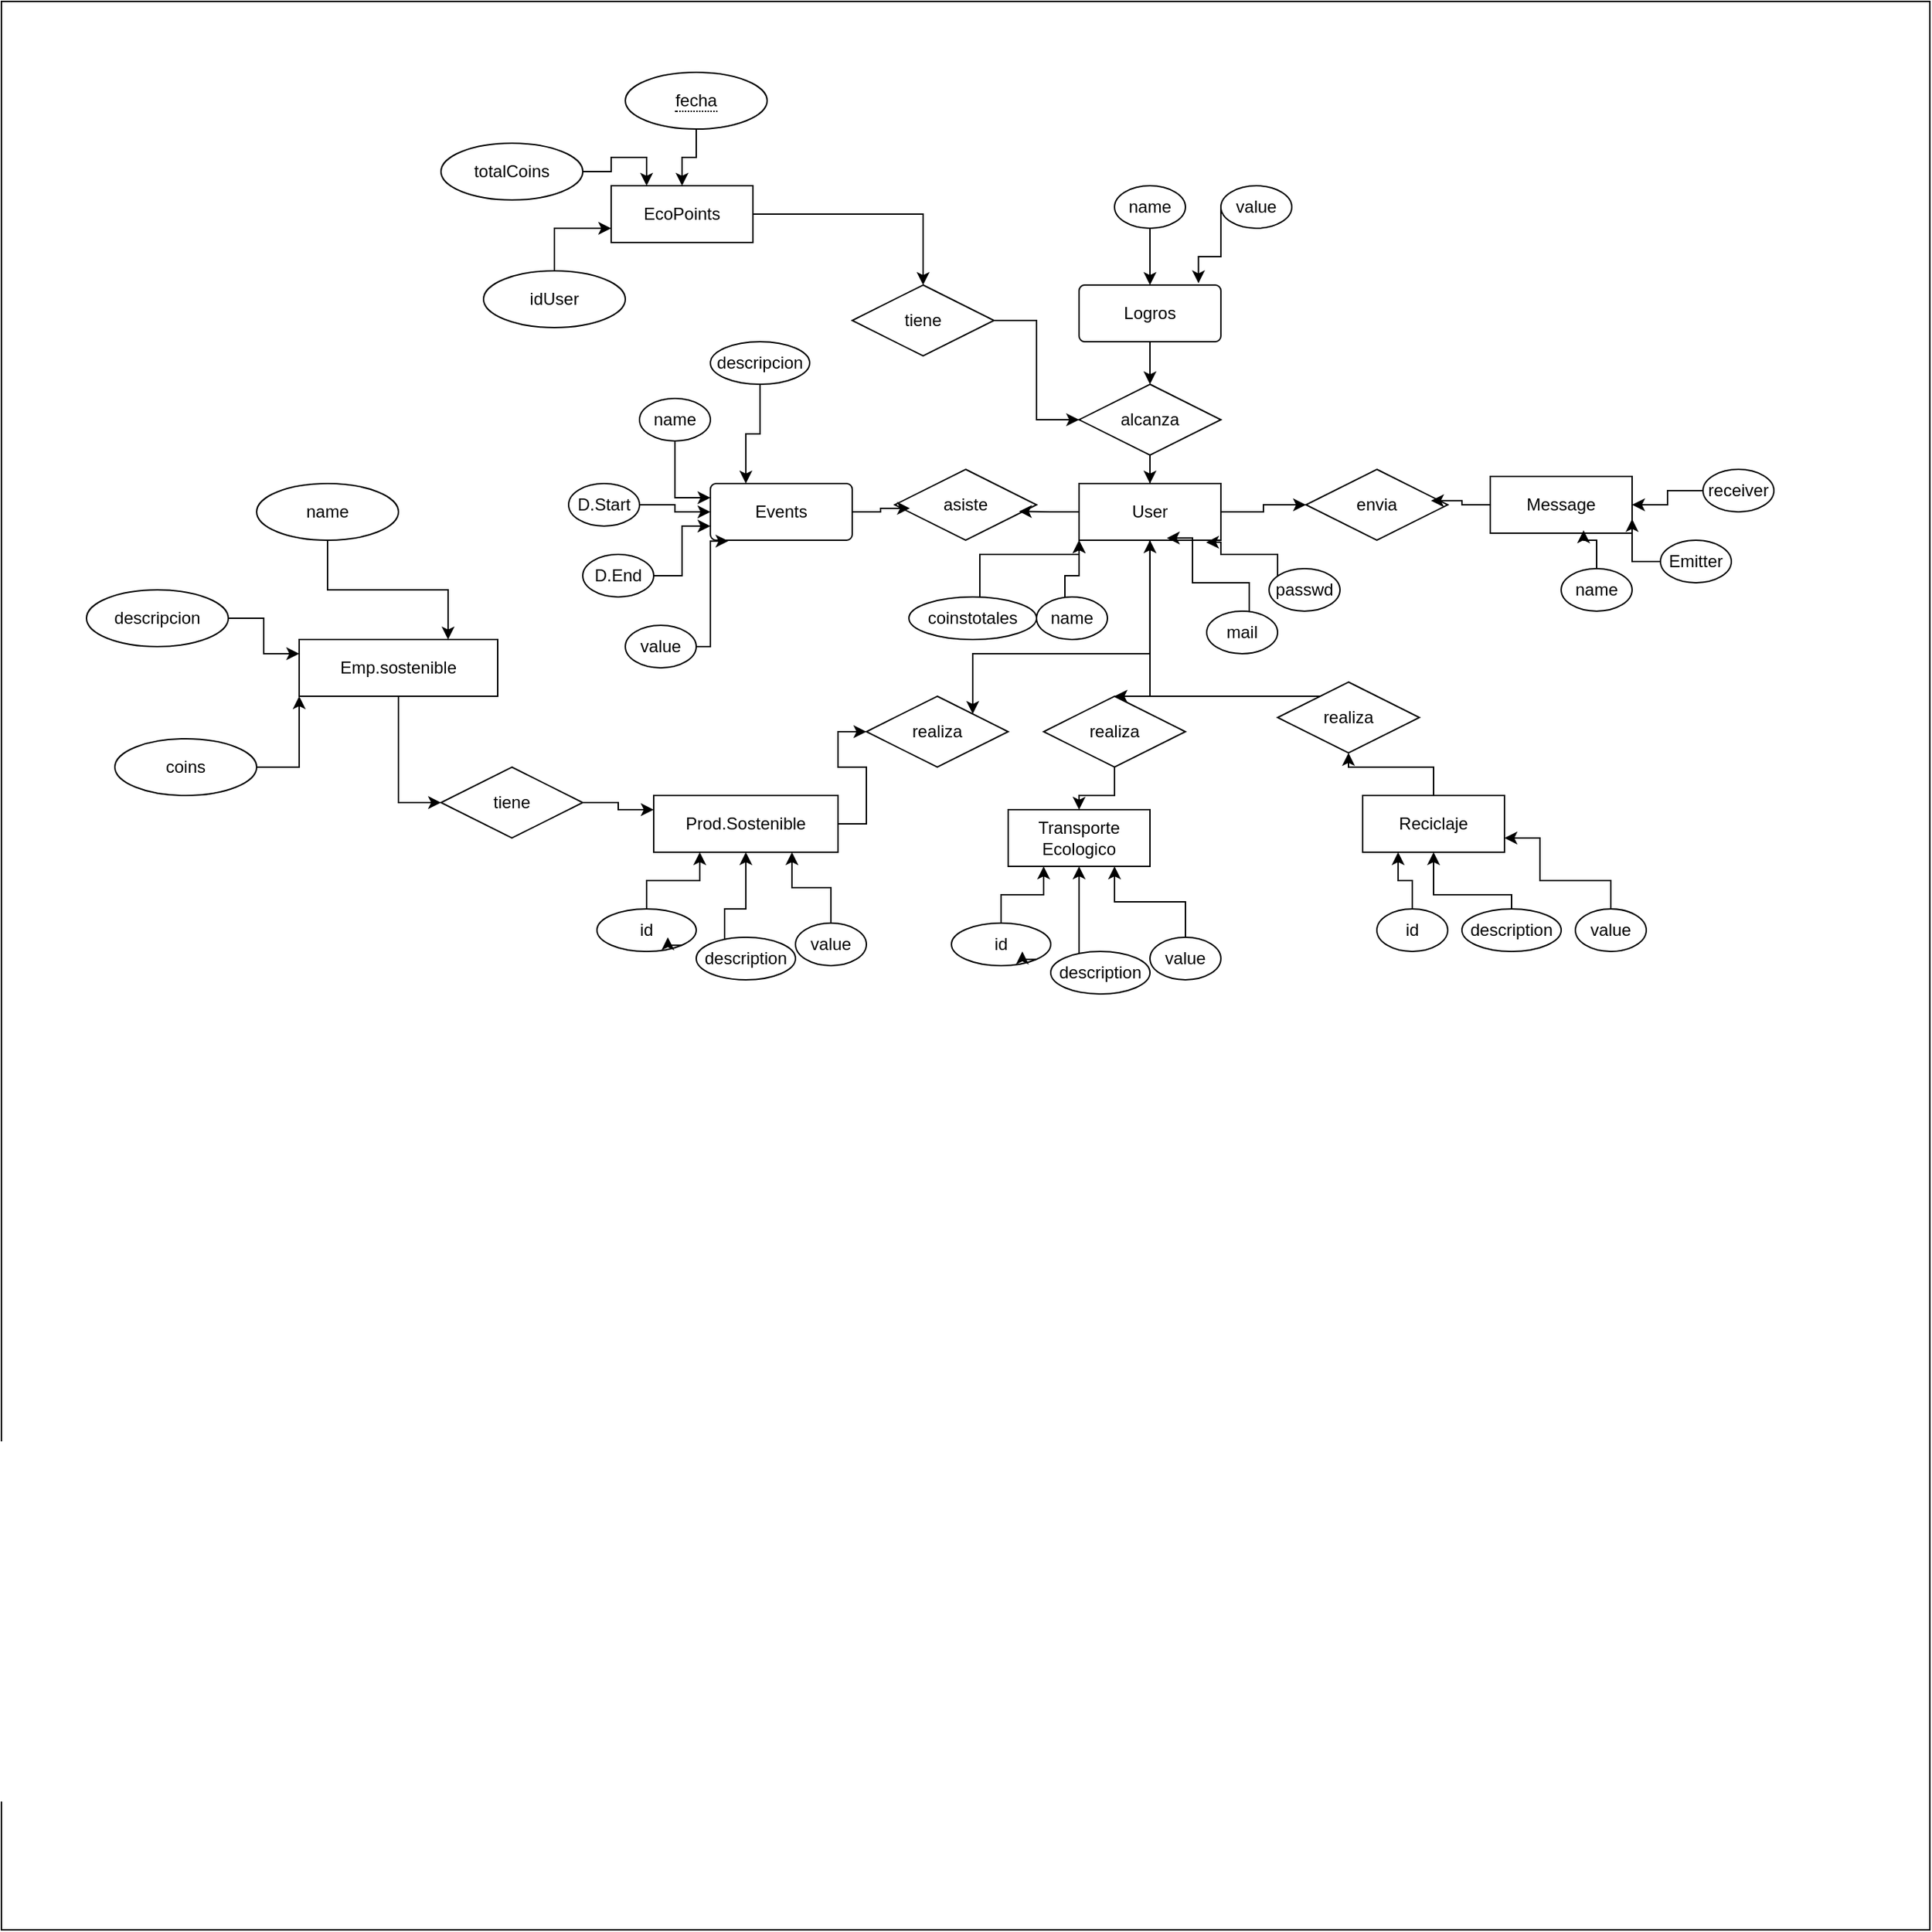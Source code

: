 <mxfile version="22.1.4" type="google">
  <diagram name="Página-1" id="Z2mr7Ci6n4IcWbT13MPy">
    <mxGraphModel dx="2263" dy="1936" grid="1" gridSize="10" guides="1" tooltips="1" connect="1" arrows="1" fold="1" page="1" pageScale="1" pageWidth="827" pageHeight="1169" math="0" shadow="0">
      <root>
        <mxCell id="0" />
        <mxCell id="1" parent="0" />
        <mxCell id="k22XYNDusTD4wnjhvE66-1" value="" style="whiteSpace=wrap;html=1;aspect=fixed;" vertex="1" parent="1">
          <mxGeometry x="-530" y="-140" width="1360" height="1360" as="geometry" />
        </mxCell>
        <mxCell id="k22XYNDusTD4wnjhvE66-38" style="edgeStyle=orthogonalEdgeStyle;rounded=0;orthogonalLoop=1;jettySize=auto;html=1;" edge="1" parent="1" source="k22XYNDusTD4wnjhvE66-3" target="k22XYNDusTD4wnjhvE66-36">
          <mxGeometry relative="1" as="geometry" />
        </mxCell>
        <mxCell id="k22XYNDusTD4wnjhvE66-125" style="edgeStyle=orthogonalEdgeStyle;rounded=0;orthogonalLoop=1;jettySize=auto;html=1;entryX=1;entryY=0;entryDx=0;entryDy=0;exitX=0.499;exitY=1;exitDx=0;exitDy=0;exitPerimeter=0;" edge="1" parent="1" source="k22XYNDusTD4wnjhvE66-3" target="k22XYNDusTD4wnjhvE66-121">
          <mxGeometry relative="1" as="geometry">
            <Array as="points">
              <mxPoint x="280" y="320" />
              <mxPoint x="155" y="320" />
            </Array>
          </mxGeometry>
        </mxCell>
        <mxCell id="k22XYNDusTD4wnjhvE66-126" style="edgeStyle=orthogonalEdgeStyle;rounded=0;orthogonalLoop=1;jettySize=auto;html=1;entryX=0.5;entryY=0;entryDx=0;entryDy=0;" edge="1" parent="1" source="k22XYNDusTD4wnjhvE66-3" target="k22XYNDusTD4wnjhvE66-122">
          <mxGeometry relative="1" as="geometry">
            <Array as="points">
              <mxPoint x="280" y="350" />
            </Array>
          </mxGeometry>
        </mxCell>
        <mxCell id="k22XYNDusTD4wnjhvE66-3" value="User&lt;br&gt;" style="whiteSpace=wrap;html=1;align=center;" vertex="1" parent="1">
          <mxGeometry x="230" y="200" width="100" height="40" as="geometry" />
        </mxCell>
        <mxCell id="k22XYNDusTD4wnjhvE66-7" style="edgeStyle=orthogonalEdgeStyle;rounded=0;orthogonalLoop=1;jettySize=auto;html=1;" edge="1" parent="1" source="k22XYNDusTD4wnjhvE66-4" target="k22XYNDusTD4wnjhvE66-3">
          <mxGeometry relative="1" as="geometry">
            <Array as="points">
              <mxPoint x="220" y="265" />
              <mxPoint x="230" y="265" />
            </Array>
          </mxGeometry>
        </mxCell>
        <mxCell id="k22XYNDusTD4wnjhvE66-4" value="name" style="ellipse;whiteSpace=wrap;html=1;align=center;" vertex="1" parent="1">
          <mxGeometry x="200" y="280" width="50" height="30" as="geometry" />
        </mxCell>
        <mxCell id="k22XYNDusTD4wnjhvE66-5" value="mail" style="ellipse;whiteSpace=wrap;html=1;align=center;" vertex="1" parent="1">
          <mxGeometry x="320" y="290" width="50" height="30" as="geometry" />
        </mxCell>
        <mxCell id="k22XYNDusTD4wnjhvE66-6" style="edgeStyle=orthogonalEdgeStyle;rounded=0;orthogonalLoop=1;jettySize=auto;html=1;entryX=0.619;entryY=0.961;entryDx=0;entryDy=0;entryPerimeter=0;" edge="1" parent="1" source="k22XYNDusTD4wnjhvE66-5" target="k22XYNDusTD4wnjhvE66-3">
          <mxGeometry relative="1" as="geometry">
            <Array as="points">
              <mxPoint x="350" y="270" />
              <mxPoint x="310" y="270" />
              <mxPoint x="310" y="238" />
            </Array>
          </mxGeometry>
        </mxCell>
        <mxCell id="k22XYNDusTD4wnjhvE66-9" style="edgeStyle=orthogonalEdgeStyle;rounded=0;orthogonalLoop=1;jettySize=auto;html=1;entryX=0.896;entryY=1.036;entryDx=0;entryDy=0;entryPerimeter=0;" edge="1" parent="1" source="k22XYNDusTD4wnjhvE66-8" target="k22XYNDusTD4wnjhvE66-3">
          <mxGeometry relative="1" as="geometry">
            <Array as="points">
              <mxPoint x="370" y="250" />
              <mxPoint x="330" y="250" />
              <mxPoint x="330" y="241" />
            </Array>
          </mxGeometry>
        </mxCell>
        <mxCell id="k22XYNDusTD4wnjhvE66-8" value="passwd" style="ellipse;whiteSpace=wrap;html=1;align=center;" vertex="1" parent="1">
          <mxGeometry x="364" y="260" width="50" height="30" as="geometry" />
        </mxCell>
        <mxCell id="k22XYNDusTD4wnjhvE66-14" style="edgeStyle=orthogonalEdgeStyle;rounded=0;orthogonalLoop=1;jettySize=auto;html=1;" edge="1" parent="1" source="k22XYNDusTD4wnjhvE66-10" target="k22XYNDusTD4wnjhvE66-12">
          <mxGeometry relative="1" as="geometry" />
        </mxCell>
        <mxCell id="k22XYNDusTD4wnjhvE66-10" value="Logros" style="rounded=1;arcSize=10;whiteSpace=wrap;html=1;align=center;" vertex="1" parent="1">
          <mxGeometry x="230" y="60" width="100" height="40" as="geometry" />
        </mxCell>
        <mxCell id="k22XYNDusTD4wnjhvE66-13" style="edgeStyle=orthogonalEdgeStyle;rounded=0;orthogonalLoop=1;jettySize=auto;html=1;" edge="1" parent="1" source="k22XYNDusTD4wnjhvE66-12" target="k22XYNDusTD4wnjhvE66-3">
          <mxGeometry relative="1" as="geometry" />
        </mxCell>
        <mxCell id="k22XYNDusTD4wnjhvE66-12" value="alcanza" style="shape=rhombus;perimeter=rhombusPerimeter;whiteSpace=wrap;html=1;align=center;" vertex="1" parent="1">
          <mxGeometry x="230" y="130" width="100" height="50" as="geometry" />
        </mxCell>
        <mxCell id="k22XYNDusTD4wnjhvE66-19" style="edgeStyle=orthogonalEdgeStyle;rounded=0;orthogonalLoop=1;jettySize=auto;html=1;" edge="1" parent="1" source="k22XYNDusTD4wnjhvE66-15" target="k22XYNDusTD4wnjhvE66-10">
          <mxGeometry relative="1" as="geometry" />
        </mxCell>
        <mxCell id="k22XYNDusTD4wnjhvE66-15" value="name" style="ellipse;whiteSpace=wrap;html=1;align=center;" vertex="1" parent="1">
          <mxGeometry x="255" y="-10" width="50" height="30" as="geometry" />
        </mxCell>
        <mxCell id="k22XYNDusTD4wnjhvE66-17" value="value" style="ellipse;whiteSpace=wrap;html=1;align=center;" vertex="1" parent="1">
          <mxGeometry x="330" y="-10" width="50" height="30" as="geometry" />
        </mxCell>
        <mxCell id="k22XYNDusTD4wnjhvE66-18" style="edgeStyle=orthogonalEdgeStyle;rounded=0;orthogonalLoop=1;jettySize=auto;html=1;entryX=0.842;entryY=-0.031;entryDx=0;entryDy=0;entryPerimeter=0;" edge="1" parent="1" source="k22XYNDusTD4wnjhvE66-17" target="k22XYNDusTD4wnjhvE66-10">
          <mxGeometry relative="1" as="geometry">
            <Array as="points">
              <mxPoint x="330" y="40" />
              <mxPoint x="314" y="40" />
            </Array>
          </mxGeometry>
        </mxCell>
        <mxCell id="k22XYNDusTD4wnjhvE66-20" value="Events" style="rounded=1;arcSize=10;whiteSpace=wrap;html=1;align=center;" vertex="1" parent="1">
          <mxGeometry x="-30" y="200" width="100" height="40" as="geometry" />
        </mxCell>
        <mxCell id="k22XYNDusTD4wnjhvE66-21" value="asiste" style="shape=rhombus;perimeter=rhombusPerimeter;whiteSpace=wrap;html=1;align=center;" vertex="1" parent="1">
          <mxGeometry x="100" y="190" width="100" height="50" as="geometry" />
        </mxCell>
        <mxCell id="k22XYNDusTD4wnjhvE66-22" style="edgeStyle=orthogonalEdgeStyle;rounded=0;orthogonalLoop=1;jettySize=auto;html=1;entryX=0.107;entryY=0.549;entryDx=0;entryDy=0;entryPerimeter=0;" edge="1" parent="1" source="k22XYNDusTD4wnjhvE66-20" target="k22XYNDusTD4wnjhvE66-21">
          <mxGeometry relative="1" as="geometry" />
        </mxCell>
        <mxCell id="k22XYNDusTD4wnjhvE66-23" style="edgeStyle=orthogonalEdgeStyle;rounded=0;orthogonalLoop=1;jettySize=auto;html=1;entryX=0.876;entryY=0.593;entryDx=0;entryDy=0;entryPerimeter=0;" edge="1" parent="1" source="k22XYNDusTD4wnjhvE66-3" target="k22XYNDusTD4wnjhvE66-21">
          <mxGeometry relative="1" as="geometry" />
        </mxCell>
        <mxCell id="k22XYNDusTD4wnjhvE66-26" style="edgeStyle=orthogonalEdgeStyle;rounded=0;orthogonalLoop=1;jettySize=auto;html=1;entryX=0;entryY=0.25;entryDx=0;entryDy=0;" edge="1" parent="1" source="k22XYNDusTD4wnjhvE66-24" target="k22XYNDusTD4wnjhvE66-20">
          <mxGeometry relative="1" as="geometry" />
        </mxCell>
        <mxCell id="k22XYNDusTD4wnjhvE66-24" value="name" style="ellipse;whiteSpace=wrap;html=1;align=center;" vertex="1" parent="1">
          <mxGeometry x="-80" y="140" width="50" height="30" as="geometry" />
        </mxCell>
        <mxCell id="k22XYNDusTD4wnjhvE66-27" style="edgeStyle=orthogonalEdgeStyle;rounded=0;orthogonalLoop=1;jettySize=auto;html=1;" edge="1" parent="1" source="k22XYNDusTD4wnjhvE66-25" target="k22XYNDusTD4wnjhvE66-20">
          <mxGeometry relative="1" as="geometry" />
        </mxCell>
        <mxCell id="k22XYNDusTD4wnjhvE66-25" value="D.Start" style="ellipse;whiteSpace=wrap;html=1;align=center;" vertex="1" parent="1">
          <mxGeometry x="-130" y="200" width="50" height="30" as="geometry" />
        </mxCell>
        <mxCell id="k22XYNDusTD4wnjhvE66-29" style="edgeStyle=orthogonalEdgeStyle;rounded=0;orthogonalLoop=1;jettySize=auto;html=1;entryX=0;entryY=0.75;entryDx=0;entryDy=0;" edge="1" parent="1" source="k22XYNDusTD4wnjhvE66-28" target="k22XYNDusTD4wnjhvE66-20">
          <mxGeometry relative="1" as="geometry" />
        </mxCell>
        <mxCell id="k22XYNDusTD4wnjhvE66-28" value="D.End" style="ellipse;whiteSpace=wrap;html=1;align=center;" vertex="1" parent="1">
          <mxGeometry x="-120" y="250" width="50" height="30" as="geometry" />
        </mxCell>
        <mxCell id="k22XYNDusTD4wnjhvE66-30" value="value" style="ellipse;whiteSpace=wrap;html=1;align=center;" vertex="1" parent="1">
          <mxGeometry x="-90" y="300" width="50" height="30" as="geometry" />
        </mxCell>
        <mxCell id="k22XYNDusTD4wnjhvE66-31" style="edgeStyle=orthogonalEdgeStyle;rounded=0;orthogonalLoop=1;jettySize=auto;html=1;entryX=0.127;entryY=1.014;entryDx=0;entryDy=0;entryPerimeter=0;" edge="1" parent="1" source="k22XYNDusTD4wnjhvE66-30" target="k22XYNDusTD4wnjhvE66-20">
          <mxGeometry relative="1" as="geometry">
            <Array as="points">
              <mxPoint x="-30" y="315" />
              <mxPoint x="-30" y="241" />
            </Array>
          </mxGeometry>
        </mxCell>
        <mxCell id="k22XYNDusTD4wnjhvE66-33" style="edgeStyle=orthogonalEdgeStyle;rounded=0;orthogonalLoop=1;jettySize=auto;html=1;entryX=0.25;entryY=0;entryDx=0;entryDy=0;" edge="1" parent="1" source="k22XYNDusTD4wnjhvE66-32" target="k22XYNDusTD4wnjhvE66-20">
          <mxGeometry relative="1" as="geometry" />
        </mxCell>
        <mxCell id="k22XYNDusTD4wnjhvE66-32" value="descripcion" style="ellipse;whiteSpace=wrap;html=1;align=center;" vertex="1" parent="1">
          <mxGeometry x="-30" y="100" width="70" height="30" as="geometry" />
        </mxCell>
        <mxCell id="k22XYNDusTD4wnjhvE66-35" style="edgeStyle=orthogonalEdgeStyle;rounded=0;orthogonalLoop=1;jettySize=auto;html=1;entryX=0;entryY=1;entryDx=0;entryDy=0;" edge="1" parent="1" source="k22XYNDusTD4wnjhvE66-34" target="k22XYNDusTD4wnjhvE66-3">
          <mxGeometry relative="1" as="geometry">
            <Array as="points">
              <mxPoint x="160" y="250" />
              <mxPoint x="230" y="250" />
            </Array>
          </mxGeometry>
        </mxCell>
        <mxCell id="k22XYNDusTD4wnjhvE66-34" value="coinstotales" style="ellipse;whiteSpace=wrap;html=1;align=center;" vertex="1" parent="1">
          <mxGeometry x="110" y="280" width="90" height="30" as="geometry" />
        </mxCell>
        <mxCell id="k22XYNDusTD4wnjhvE66-36" value="envia" style="shape=rhombus;perimeter=rhombusPerimeter;whiteSpace=wrap;html=1;align=center;" vertex="1" parent="1">
          <mxGeometry x="390" y="190" width="100" height="50" as="geometry" />
        </mxCell>
        <mxCell id="k22XYNDusTD4wnjhvE66-37" value="Message" style="whiteSpace=wrap;html=1;align=center;" vertex="1" parent="1">
          <mxGeometry x="520" y="195" width="100" height="40" as="geometry" />
        </mxCell>
        <mxCell id="k22XYNDusTD4wnjhvE66-39" style="edgeStyle=orthogonalEdgeStyle;rounded=0;orthogonalLoop=1;jettySize=auto;html=1;entryX=0.882;entryY=0.442;entryDx=0;entryDy=0;entryPerimeter=0;" edge="1" parent="1" source="k22XYNDusTD4wnjhvE66-37" target="k22XYNDusTD4wnjhvE66-36">
          <mxGeometry relative="1" as="geometry" />
        </mxCell>
        <mxCell id="k22XYNDusTD4wnjhvE66-40" value="name" style="ellipse;whiteSpace=wrap;html=1;align=center;" vertex="1" parent="1">
          <mxGeometry x="570" y="260" width="50" height="30" as="geometry" />
        </mxCell>
        <mxCell id="k22XYNDusTD4wnjhvE66-44" style="edgeStyle=orthogonalEdgeStyle;rounded=0;orthogonalLoop=1;jettySize=auto;html=1;entryX=1;entryY=0.75;entryDx=0;entryDy=0;" edge="1" parent="1" source="k22XYNDusTD4wnjhvE66-41" target="k22XYNDusTD4wnjhvE66-37">
          <mxGeometry relative="1" as="geometry" />
        </mxCell>
        <mxCell id="k22XYNDusTD4wnjhvE66-41" value="Emitter" style="ellipse;whiteSpace=wrap;html=1;align=center;" vertex="1" parent="1">
          <mxGeometry x="640" y="240" width="50" height="30" as="geometry" />
        </mxCell>
        <mxCell id="k22XYNDusTD4wnjhvE66-43" style="edgeStyle=orthogonalEdgeStyle;rounded=0;orthogonalLoop=1;jettySize=auto;html=1;" edge="1" parent="1" source="k22XYNDusTD4wnjhvE66-42" target="k22XYNDusTD4wnjhvE66-37">
          <mxGeometry relative="1" as="geometry" />
        </mxCell>
        <mxCell id="k22XYNDusTD4wnjhvE66-42" value="receiver" style="ellipse;whiteSpace=wrap;html=1;align=center;" vertex="1" parent="1">
          <mxGeometry x="670" y="190" width="50" height="30" as="geometry" />
        </mxCell>
        <mxCell id="k22XYNDusTD4wnjhvE66-45" style="edgeStyle=orthogonalEdgeStyle;rounded=0;orthogonalLoop=1;jettySize=auto;html=1;entryX=0.658;entryY=0.95;entryDx=0;entryDy=0;entryPerimeter=0;" edge="1" parent="1" source="k22XYNDusTD4wnjhvE66-40" target="k22XYNDusTD4wnjhvE66-37">
          <mxGeometry relative="1" as="geometry" />
        </mxCell>
        <mxCell id="k22XYNDusTD4wnjhvE66-97" value="Transporte Ecologico" style="whiteSpace=wrap;html=1;align=center;" vertex="1" parent="1">
          <mxGeometry x="180" y="430" width="100" height="40" as="geometry" />
        </mxCell>
        <mxCell id="k22XYNDusTD4wnjhvE66-98" style="edgeStyle=orthogonalEdgeStyle;rounded=0;orthogonalLoop=1;jettySize=auto;html=1;entryX=0.25;entryY=1;entryDx=0;entryDy=0;" edge="1" parent="1" source="k22XYNDusTD4wnjhvE66-99" target="k22XYNDusTD4wnjhvE66-97">
          <mxGeometry relative="1" as="geometry" />
        </mxCell>
        <mxCell id="k22XYNDusTD4wnjhvE66-99" value="id" style="ellipse;whiteSpace=wrap;html=1;align=center;" vertex="1" parent="1">
          <mxGeometry x="140" y="510" width="70" height="30" as="geometry" />
        </mxCell>
        <mxCell id="k22XYNDusTD4wnjhvE66-100" style="edgeStyle=orthogonalEdgeStyle;rounded=0;orthogonalLoop=1;jettySize=auto;html=1;" edge="1" parent="1" source="k22XYNDusTD4wnjhvE66-101" target="k22XYNDusTD4wnjhvE66-97">
          <mxGeometry relative="1" as="geometry">
            <Array as="points">
              <mxPoint x="230" y="510" />
            </Array>
          </mxGeometry>
        </mxCell>
        <mxCell id="k22XYNDusTD4wnjhvE66-101" value="description" style="ellipse;whiteSpace=wrap;html=1;align=center;" vertex="1" parent="1">
          <mxGeometry x="210" y="530" width="70" height="30" as="geometry" />
        </mxCell>
        <mxCell id="k22XYNDusTD4wnjhvE66-102" style="edgeStyle=orthogonalEdgeStyle;rounded=0;orthogonalLoop=1;jettySize=auto;html=1;entryX=0.75;entryY=1;entryDx=0;entryDy=0;" edge="1" parent="1" source="k22XYNDusTD4wnjhvE66-103" target="k22XYNDusTD4wnjhvE66-97">
          <mxGeometry relative="1" as="geometry" />
        </mxCell>
        <mxCell id="k22XYNDusTD4wnjhvE66-103" value="value" style="ellipse;whiteSpace=wrap;html=1;align=center;" vertex="1" parent="1">
          <mxGeometry x="280" y="520" width="50" height="30" as="geometry" />
        </mxCell>
        <mxCell id="k22XYNDusTD4wnjhvE66-104" style="edgeStyle=orthogonalEdgeStyle;rounded=0;orthogonalLoop=1;jettySize=auto;html=1;exitX=1;exitY=1;exitDx=0;exitDy=0;entryX=0.714;entryY=0.667;entryDx=0;entryDy=0;entryPerimeter=0;" edge="1" parent="1" source="k22XYNDusTD4wnjhvE66-99" target="k22XYNDusTD4wnjhvE66-99">
          <mxGeometry relative="1" as="geometry" />
        </mxCell>
        <mxCell id="k22XYNDusTD4wnjhvE66-127" style="edgeStyle=orthogonalEdgeStyle;rounded=0;orthogonalLoop=1;jettySize=auto;html=1;entryX=0.5;entryY=1;entryDx=0;entryDy=0;" edge="1" parent="1" source="k22XYNDusTD4wnjhvE66-105" target="k22XYNDusTD4wnjhvE66-123">
          <mxGeometry relative="1" as="geometry" />
        </mxCell>
        <mxCell id="k22XYNDusTD4wnjhvE66-105" value="Reciclaje" style="whiteSpace=wrap;html=1;align=center;" vertex="1" parent="1">
          <mxGeometry x="430" y="420" width="100" height="40" as="geometry" />
        </mxCell>
        <mxCell id="k22XYNDusTD4wnjhvE66-106" style="edgeStyle=orthogonalEdgeStyle;rounded=0;orthogonalLoop=1;jettySize=auto;html=1;entryX=0.25;entryY=1;entryDx=0;entryDy=0;" edge="1" parent="1" source="k22XYNDusTD4wnjhvE66-107" target="k22XYNDusTD4wnjhvE66-105">
          <mxGeometry relative="1" as="geometry" />
        </mxCell>
        <mxCell id="k22XYNDusTD4wnjhvE66-107" value="id" style="ellipse;whiteSpace=wrap;html=1;align=center;" vertex="1" parent="1">
          <mxGeometry x="440" y="500" width="50" height="30" as="geometry" />
        </mxCell>
        <mxCell id="k22XYNDusTD4wnjhvE66-108" style="edgeStyle=orthogonalEdgeStyle;rounded=0;orthogonalLoop=1;jettySize=auto;html=1;entryX=0.5;entryY=1;entryDx=0;entryDy=0;" edge="1" parent="1" source="k22XYNDusTD4wnjhvE66-109" target="k22XYNDusTD4wnjhvE66-105">
          <mxGeometry relative="1" as="geometry">
            <Array as="points">
              <mxPoint x="535" y="490" />
              <mxPoint x="480" y="490" />
            </Array>
          </mxGeometry>
        </mxCell>
        <mxCell id="k22XYNDusTD4wnjhvE66-109" value="description" style="ellipse;whiteSpace=wrap;html=1;align=center;" vertex="1" parent="1">
          <mxGeometry x="500" y="500" width="70" height="30" as="geometry" />
        </mxCell>
        <mxCell id="k22XYNDusTD4wnjhvE66-110" style="edgeStyle=orthogonalEdgeStyle;rounded=0;orthogonalLoop=1;jettySize=auto;html=1;entryX=1;entryY=0.75;entryDx=0;entryDy=0;" edge="1" parent="1" source="k22XYNDusTD4wnjhvE66-111" target="k22XYNDusTD4wnjhvE66-105">
          <mxGeometry relative="1" as="geometry">
            <Array as="points">
              <mxPoint x="605" y="480" />
              <mxPoint x="555" y="480" />
              <mxPoint x="555" y="450" />
            </Array>
          </mxGeometry>
        </mxCell>
        <mxCell id="k22XYNDusTD4wnjhvE66-111" value="value" style="ellipse;whiteSpace=wrap;html=1;align=center;" vertex="1" parent="1">
          <mxGeometry x="580" y="500" width="50" height="30" as="geometry" />
        </mxCell>
        <mxCell id="k22XYNDusTD4wnjhvE66-124" style="edgeStyle=orthogonalEdgeStyle;rounded=0;orthogonalLoop=1;jettySize=auto;html=1;entryX=0;entryY=0.5;entryDx=0;entryDy=0;" edge="1" parent="1" source="k22XYNDusTD4wnjhvE66-112" target="k22XYNDusTD4wnjhvE66-121">
          <mxGeometry relative="1" as="geometry" />
        </mxCell>
        <mxCell id="k22XYNDusTD4wnjhvE66-112" value="Prod.Sostenible" style="whiteSpace=wrap;html=1;align=center;" vertex="1" parent="1">
          <mxGeometry x="-70" y="420" width="130" height="40" as="geometry" />
        </mxCell>
        <mxCell id="k22XYNDusTD4wnjhvE66-113" style="edgeStyle=orthogonalEdgeStyle;rounded=0;orthogonalLoop=1;jettySize=auto;html=1;entryX=0.25;entryY=1;entryDx=0;entryDy=0;" edge="1" parent="1" source="k22XYNDusTD4wnjhvE66-114" target="k22XYNDusTD4wnjhvE66-112">
          <mxGeometry relative="1" as="geometry" />
        </mxCell>
        <mxCell id="k22XYNDusTD4wnjhvE66-114" value="id" style="ellipse;whiteSpace=wrap;html=1;align=center;" vertex="1" parent="1">
          <mxGeometry x="-110" y="500" width="70" height="30" as="geometry" />
        </mxCell>
        <mxCell id="k22XYNDusTD4wnjhvE66-115" style="edgeStyle=orthogonalEdgeStyle;rounded=0;orthogonalLoop=1;jettySize=auto;html=1;" edge="1" parent="1" source="k22XYNDusTD4wnjhvE66-116" target="k22XYNDusTD4wnjhvE66-112">
          <mxGeometry relative="1" as="geometry">
            <Array as="points">
              <mxPoint x="-20" y="500" />
            </Array>
          </mxGeometry>
        </mxCell>
        <mxCell id="k22XYNDusTD4wnjhvE66-116" value="description" style="ellipse;whiteSpace=wrap;html=1;align=center;" vertex="1" parent="1">
          <mxGeometry x="-40" y="520" width="70" height="30" as="geometry" />
        </mxCell>
        <mxCell id="k22XYNDusTD4wnjhvE66-117" style="edgeStyle=orthogonalEdgeStyle;rounded=0;orthogonalLoop=1;jettySize=auto;html=1;entryX=0.75;entryY=1;entryDx=0;entryDy=0;" edge="1" parent="1" source="k22XYNDusTD4wnjhvE66-118" target="k22XYNDusTD4wnjhvE66-112">
          <mxGeometry relative="1" as="geometry" />
        </mxCell>
        <mxCell id="k22XYNDusTD4wnjhvE66-118" value="value" style="ellipse;whiteSpace=wrap;html=1;align=center;" vertex="1" parent="1">
          <mxGeometry x="30" y="510" width="50" height="30" as="geometry" />
        </mxCell>
        <mxCell id="k22XYNDusTD4wnjhvE66-119" style="edgeStyle=orthogonalEdgeStyle;rounded=0;orthogonalLoop=1;jettySize=auto;html=1;exitX=1;exitY=1;exitDx=0;exitDy=0;entryX=0.714;entryY=0.667;entryDx=0;entryDy=0;entryPerimeter=0;" edge="1" parent="1" source="k22XYNDusTD4wnjhvE66-114" target="k22XYNDusTD4wnjhvE66-114">
          <mxGeometry relative="1" as="geometry" />
        </mxCell>
        <mxCell id="k22XYNDusTD4wnjhvE66-121" value="realiza" style="shape=rhombus;perimeter=rhombusPerimeter;whiteSpace=wrap;html=1;align=center;" vertex="1" parent="1">
          <mxGeometry x="80" y="350" width="100" height="50" as="geometry" />
        </mxCell>
        <mxCell id="k22XYNDusTD4wnjhvE66-129" style="edgeStyle=orthogonalEdgeStyle;rounded=0;orthogonalLoop=1;jettySize=auto;html=1;entryX=0.5;entryY=0;entryDx=0;entryDy=0;" edge="1" parent="1" source="k22XYNDusTD4wnjhvE66-122" target="k22XYNDusTD4wnjhvE66-97">
          <mxGeometry relative="1" as="geometry" />
        </mxCell>
        <mxCell id="k22XYNDusTD4wnjhvE66-122" value="realiza" style="shape=rhombus;perimeter=rhombusPerimeter;whiteSpace=wrap;html=1;align=center;" vertex="1" parent="1">
          <mxGeometry x="205" y="350" width="100" height="50" as="geometry" />
        </mxCell>
        <mxCell id="k22XYNDusTD4wnjhvE66-128" style="edgeStyle=orthogonalEdgeStyle;rounded=0;orthogonalLoop=1;jettySize=auto;html=1;entryX=0.5;entryY=1;entryDx=0;entryDy=0;" edge="1" parent="1" source="k22XYNDusTD4wnjhvE66-123" target="k22XYNDusTD4wnjhvE66-3">
          <mxGeometry relative="1" as="geometry">
            <Array as="points">
              <mxPoint x="280" y="350" />
            </Array>
          </mxGeometry>
        </mxCell>
        <mxCell id="k22XYNDusTD4wnjhvE66-123" value="realiza" style="shape=rhombus;perimeter=rhombusPerimeter;whiteSpace=wrap;html=1;align=center;" vertex="1" parent="1">
          <mxGeometry x="370" y="340" width="100" height="50" as="geometry" />
        </mxCell>
        <mxCell id="k22XYNDusTD4wnjhvE66-138" style="edgeStyle=orthogonalEdgeStyle;rounded=0;orthogonalLoop=1;jettySize=auto;html=1;" edge="1" parent="1" source="k22XYNDusTD4wnjhvE66-130" target="k22XYNDusTD4wnjhvE66-137">
          <mxGeometry relative="1" as="geometry" />
        </mxCell>
        <mxCell id="k22XYNDusTD4wnjhvE66-130" value="EcoPoints" style="whiteSpace=wrap;html=1;align=center;" vertex="1" parent="1">
          <mxGeometry x="-100" y="-10" width="100" height="40" as="geometry" />
        </mxCell>
        <mxCell id="k22XYNDusTD4wnjhvE66-132" style="edgeStyle=orthogonalEdgeStyle;rounded=0;orthogonalLoop=1;jettySize=auto;html=1;entryX=0;entryY=0.75;entryDx=0;entryDy=0;" edge="1" parent="1" source="k22XYNDusTD4wnjhvE66-131" target="k22XYNDusTD4wnjhvE66-130">
          <mxGeometry relative="1" as="geometry" />
        </mxCell>
        <mxCell id="k22XYNDusTD4wnjhvE66-131" value="idUser" style="ellipse;whiteSpace=wrap;html=1;align=center;" vertex="1" parent="1">
          <mxGeometry x="-190" y="50" width="100" height="40" as="geometry" />
        </mxCell>
        <mxCell id="k22XYNDusTD4wnjhvE66-134" style="edgeStyle=orthogonalEdgeStyle;rounded=0;orthogonalLoop=1;jettySize=auto;html=1;entryX=0.25;entryY=0;entryDx=0;entryDy=0;" edge="1" parent="1" source="k22XYNDusTD4wnjhvE66-133" target="k22XYNDusTD4wnjhvE66-130">
          <mxGeometry relative="1" as="geometry" />
        </mxCell>
        <mxCell id="k22XYNDusTD4wnjhvE66-133" value="totalCoins" style="ellipse;whiteSpace=wrap;html=1;align=center;" vertex="1" parent="1">
          <mxGeometry x="-220" y="-40" width="100" height="40" as="geometry" />
        </mxCell>
        <mxCell id="k22XYNDusTD4wnjhvE66-136" style="edgeStyle=orthogonalEdgeStyle;rounded=0;orthogonalLoop=1;jettySize=auto;html=1;" edge="1" parent="1" source="k22XYNDusTD4wnjhvE66-135" target="k22XYNDusTD4wnjhvE66-130">
          <mxGeometry relative="1" as="geometry" />
        </mxCell>
        <mxCell id="k22XYNDusTD4wnjhvE66-135" value="&lt;span style=&quot;border-bottom: 1px dotted&quot;&gt;fecha&lt;/span&gt;" style="ellipse;whiteSpace=wrap;html=1;align=center;" vertex="1" parent="1">
          <mxGeometry x="-90" y="-90" width="100" height="40" as="geometry" />
        </mxCell>
        <mxCell id="k22XYNDusTD4wnjhvE66-139" style="edgeStyle=orthogonalEdgeStyle;rounded=0;orthogonalLoop=1;jettySize=auto;html=1;entryX=0;entryY=0.5;entryDx=0;entryDy=0;" edge="1" parent="1" source="k22XYNDusTD4wnjhvE66-137" target="k22XYNDusTD4wnjhvE66-12">
          <mxGeometry relative="1" as="geometry" />
        </mxCell>
        <mxCell id="k22XYNDusTD4wnjhvE66-137" value="tiene" style="shape=rhombus;perimeter=rhombusPerimeter;whiteSpace=wrap;html=1;align=center;" vertex="1" parent="1">
          <mxGeometry x="70" y="60" width="100" height="50" as="geometry" />
        </mxCell>
        <mxCell id="k22XYNDusTD4wnjhvE66-143" style="edgeStyle=orthogonalEdgeStyle;rounded=0;orthogonalLoop=1;jettySize=auto;html=1;entryX=0;entryY=0.5;entryDx=0;entryDy=0;" edge="1" parent="1" source="k22XYNDusTD4wnjhvE66-140" target="k22XYNDusTD4wnjhvE66-142">
          <mxGeometry relative="1" as="geometry" />
        </mxCell>
        <mxCell id="k22XYNDusTD4wnjhvE66-140" value="Emp.sostenible" style="whiteSpace=wrap;html=1;align=center;" vertex="1" parent="1">
          <mxGeometry x="-320" y="310" width="140" height="40" as="geometry" />
        </mxCell>
        <mxCell id="k22XYNDusTD4wnjhvE66-144" style="edgeStyle=orthogonalEdgeStyle;rounded=0;orthogonalLoop=1;jettySize=auto;html=1;entryX=0;entryY=0.25;entryDx=0;entryDy=0;" edge="1" parent="1" source="k22XYNDusTD4wnjhvE66-142" target="k22XYNDusTD4wnjhvE66-112">
          <mxGeometry relative="1" as="geometry" />
        </mxCell>
        <mxCell id="k22XYNDusTD4wnjhvE66-142" value="tiene" style="shape=rhombus;perimeter=rhombusPerimeter;whiteSpace=wrap;html=1;align=center;" vertex="1" parent="1">
          <mxGeometry x="-220" y="400" width="100" height="50" as="geometry" />
        </mxCell>
        <mxCell id="k22XYNDusTD4wnjhvE66-149" style="edgeStyle=orthogonalEdgeStyle;rounded=0;orthogonalLoop=1;jettySize=auto;html=1;entryX=0.75;entryY=0;entryDx=0;entryDy=0;" edge="1" parent="1" source="k22XYNDusTD4wnjhvE66-145" target="k22XYNDusTD4wnjhvE66-140">
          <mxGeometry relative="1" as="geometry" />
        </mxCell>
        <mxCell id="k22XYNDusTD4wnjhvE66-145" value="name" style="ellipse;whiteSpace=wrap;html=1;align=center;" vertex="1" parent="1">
          <mxGeometry x="-350" y="200" width="100" height="40" as="geometry" />
        </mxCell>
        <mxCell id="k22XYNDusTD4wnjhvE66-151" style="edgeStyle=orthogonalEdgeStyle;rounded=0;orthogonalLoop=1;jettySize=auto;html=1;entryX=0;entryY=0.25;entryDx=0;entryDy=0;" edge="1" parent="1" source="k22XYNDusTD4wnjhvE66-146" target="k22XYNDusTD4wnjhvE66-140">
          <mxGeometry relative="1" as="geometry" />
        </mxCell>
        <mxCell id="k22XYNDusTD4wnjhvE66-146" value="descripcion" style="ellipse;whiteSpace=wrap;html=1;align=center;" vertex="1" parent="1">
          <mxGeometry x="-470" y="275" width="100" height="40" as="geometry" />
        </mxCell>
        <mxCell id="k22XYNDusTD4wnjhvE66-150" style="edgeStyle=orthogonalEdgeStyle;rounded=0;orthogonalLoop=1;jettySize=auto;html=1;entryX=0;entryY=1;entryDx=0;entryDy=0;" edge="1" parent="1" source="k22XYNDusTD4wnjhvE66-147" target="k22XYNDusTD4wnjhvE66-140">
          <mxGeometry relative="1" as="geometry" />
        </mxCell>
        <mxCell id="k22XYNDusTD4wnjhvE66-147" value="coins" style="ellipse;whiteSpace=wrap;html=1;align=center;" vertex="1" parent="1">
          <mxGeometry x="-450" y="380" width="100" height="40" as="geometry" />
        </mxCell>
      </root>
    </mxGraphModel>
  </diagram>
</mxfile>
